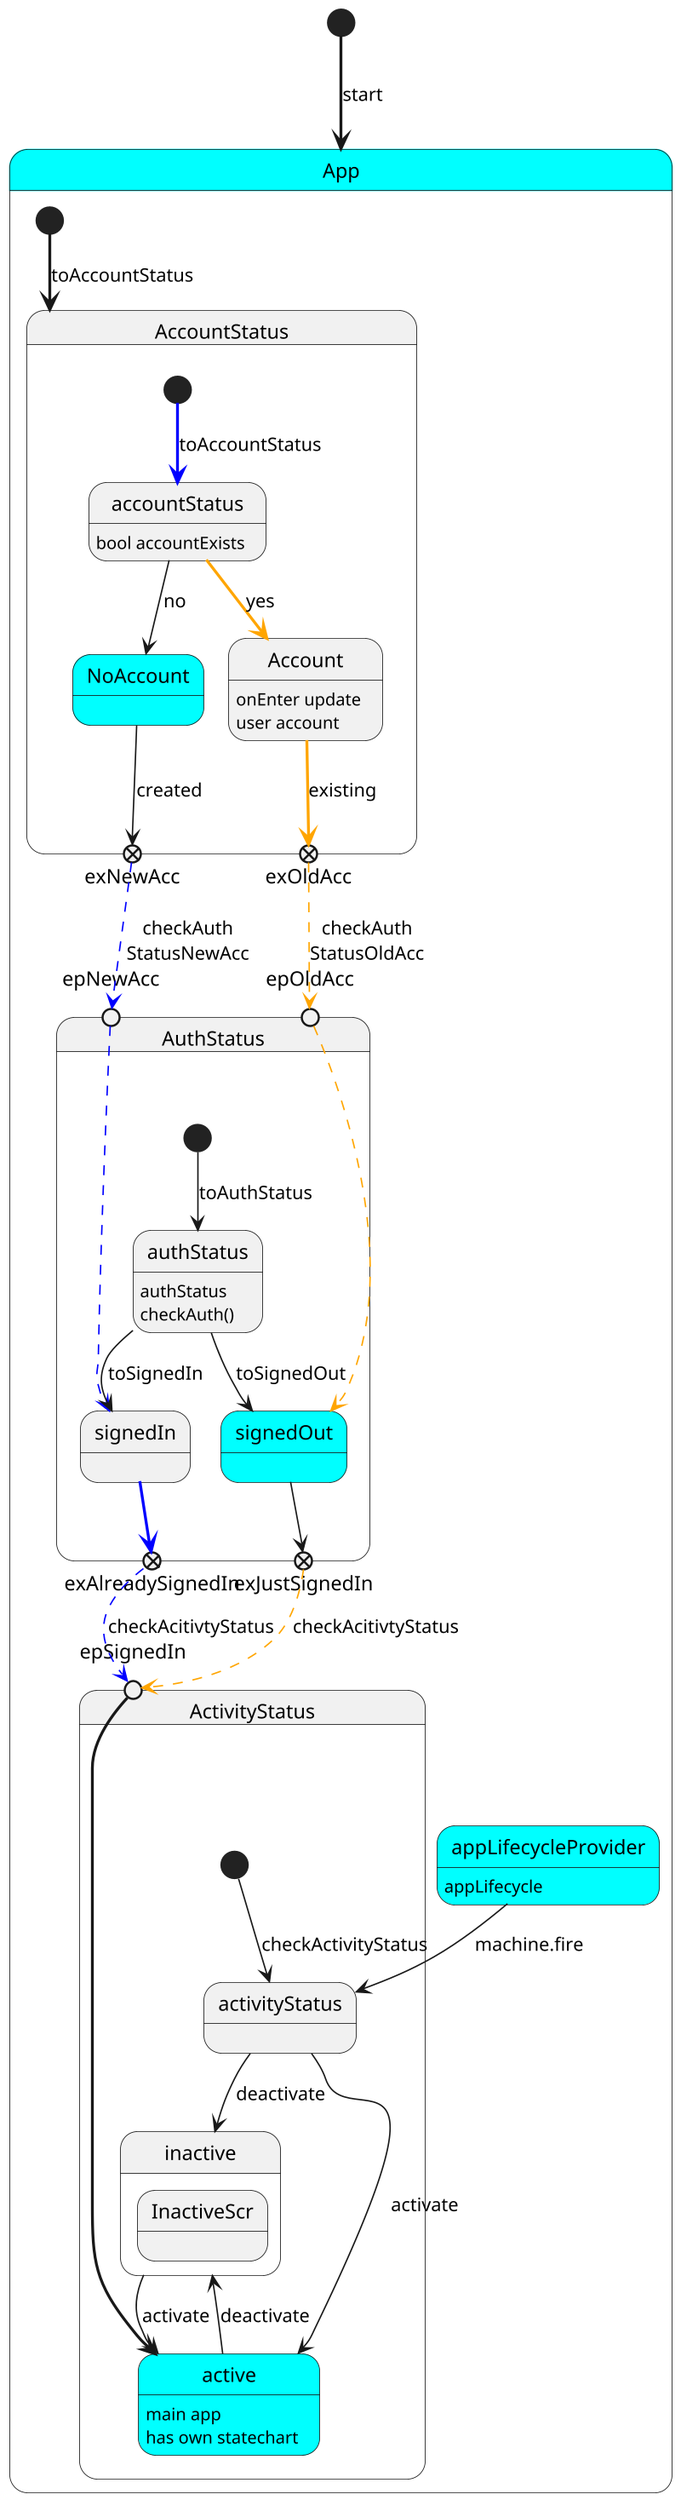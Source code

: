 ' blue is new user
' orange is existing user
' black is both, plus everything else

@startuml app

skinparam State {
  BackgroundColor<<Region>> cyan
  BackgroundColor<<Provider>> cyan
  BackgroundColor<<Machine>> cyan
  BackgroundColor<<MState>> cyan
  BackgroundColor<<PassThru>> yellow
  BackgroundColor<<Screen>> orange
  BackgroundColor<<Event>> darkgrey
}

scale 800 width

[*] -[bold]-> App: start

state App<<Machine>> {

  state AccountStatus {

    state exNewAcc <<exitPoint>>
    state exOldAcc <<exitPoint>>

    [*] -[#blue,bold]-> accountStatus: toAccountStatus

    state accountStatus
    accountStatus: bool accountExists
    
    state NoAccount<<Region>> {
      ' state epRetryRegister <<entryPoint>>
      ' state exNewAccount <<exitPoint>>
      ' state exCancelled <<exitPoint>>

      ' [*] -[#blue,bold]-> register: toRegister
      ' epRetryRegister --> register: try again
      ' state register {
      ' }
      ' register: create account
      ' state confirmAcc {
      ' }
      ' confirmAcc: onEnter\nauto signin
      ' state denyAcc {
      ' }
      ' denyAcc: snackbar
    }
    state Account {
    }
    Account: onEnter update\nuser account

    ' state CancelRegistration {
    ' }

    accountStatus -[#orange,bold]-> Account: yes
    accountStatus --> NoAccount: no

    ' register -[#blue,bold]-> confirmAcc : Account\ncreated
    ' register --> denyAcc : Account\ndenied
    ' register <-[dotted]- denyAcc

    Account -[#orange,bold]-> exOldAcc: existing
    NoAccount --> exNewAcc: created

    ' confirmAcc -[#blue,bold]-> exNewAccount: new user
    ' exNewAccount -[#blue,bold]-> exNewAcc
    ' register --> exCancelled
    ' exCancelled --> CancelRegistration: sorry
    ' CancelRegistration --> epRetryRegister: try again
  }
  
  state AuthStatus {
    state epOldAcc <<entryPoint>>
    state epNewAcc <<entryPoint>>
    ' state exSignedOut <<exitPoint>>
    state exAlreadySignedIn <<exitPoint>>
    state exJustSignedIn <<exitPoint>>

    state authStatus
    authStatus: authStatus
    authStatus: checkAuth()

    ' state cancelSignin {
    ' }
    ' cancelSignin: guest browsing?  

    state signedOut<<Region>> {
      ' state epRetrySignin <<entryPoint>>
      ' state exCancelSignin <<exitPoint>>
      ' state exSignedIn <<exitPoint>>

      ' [*] -[#orange,bold]-> signin: toSignin
      ' state signin {
      ' }
      ' state confirmSignedIn {
      ' }
      ' confirmSignedIn: snackbar
      ' confirmSignedIn: changes\nauthStatusProvider
      ' state forgot {
      ' }  
    }
    state signedIn {
    }

    epOldAcc -[#orange,dashed]-> signedOut
    epNewAcc -[#blue,dashed]-> signedIn
    ' epRetrySignin --> signin: try again

    [*] --> authStatus: toAuthStatus
    authStatus --> signedIn  : toSignedIn
    authStatus --> signedOut : toSignedOut

    ' signin -[#orange,bold]-> confirmSignedIn : success
    ' signin --> forgot: forgot
    ' forgot --> signin: forgot

    signedIn -[#blue,bold]-> exAlreadySignedIn
    signedOut --> exJustSignedIn

    ' confirmSignedIn -[#orange,bold]-> exSignedIn
    ' exSignedIn -[#orange,bold]-> exJustSignedIn
    
    ' signin --> exCancelSignin: cancel
    ' exCancelSignin --> cancelSignin
    ' cancelSignin --> epRetrySignin

  }

  state ActivityStatus {
    state epSignedIn <<entryPoint>>
    state activityStatus {
    }
    state inactive {
      state InactiveScr
    }
    state active<<Region>> {
    }
    active: main app
    active: has own statechart

    [*] --> activityStatus: checkActivityStatus
    activityStatus --> active  : activate
    activityStatus --> inactive : deactivate


    
    epSignedIn -[bold]-> active

    active --> inactive: deactivate
    inactive --> active: activate

  }

  ' App
  [*] -[bold]-> AccountStatus: toAccountStatus

  ' Account Status to Auth Status
  exOldAcc -[#orange,dashed]-> epOldAcc: checkAuth\nStatusOldAcc
  exNewAcc -[#blue,dashed]-> epNewAcc: checkAuth\nStatusNewAcc

  ' Auth Status to Activity Status
  exAlreadySignedIn -[#blue,dashed]-> epSignedIn: checkAcitivtyStatus
  exJustSignedIn -[#orange,dashed]-> epSignedIn: checkAcitivtyStatus

  ' App Providers
  state appLifecycleProvider<<Provider>>
  appLifecycleProvider: appLifecycle
  appLifecycleProvider --> activityStatus: machine.fire
}

@enduml

